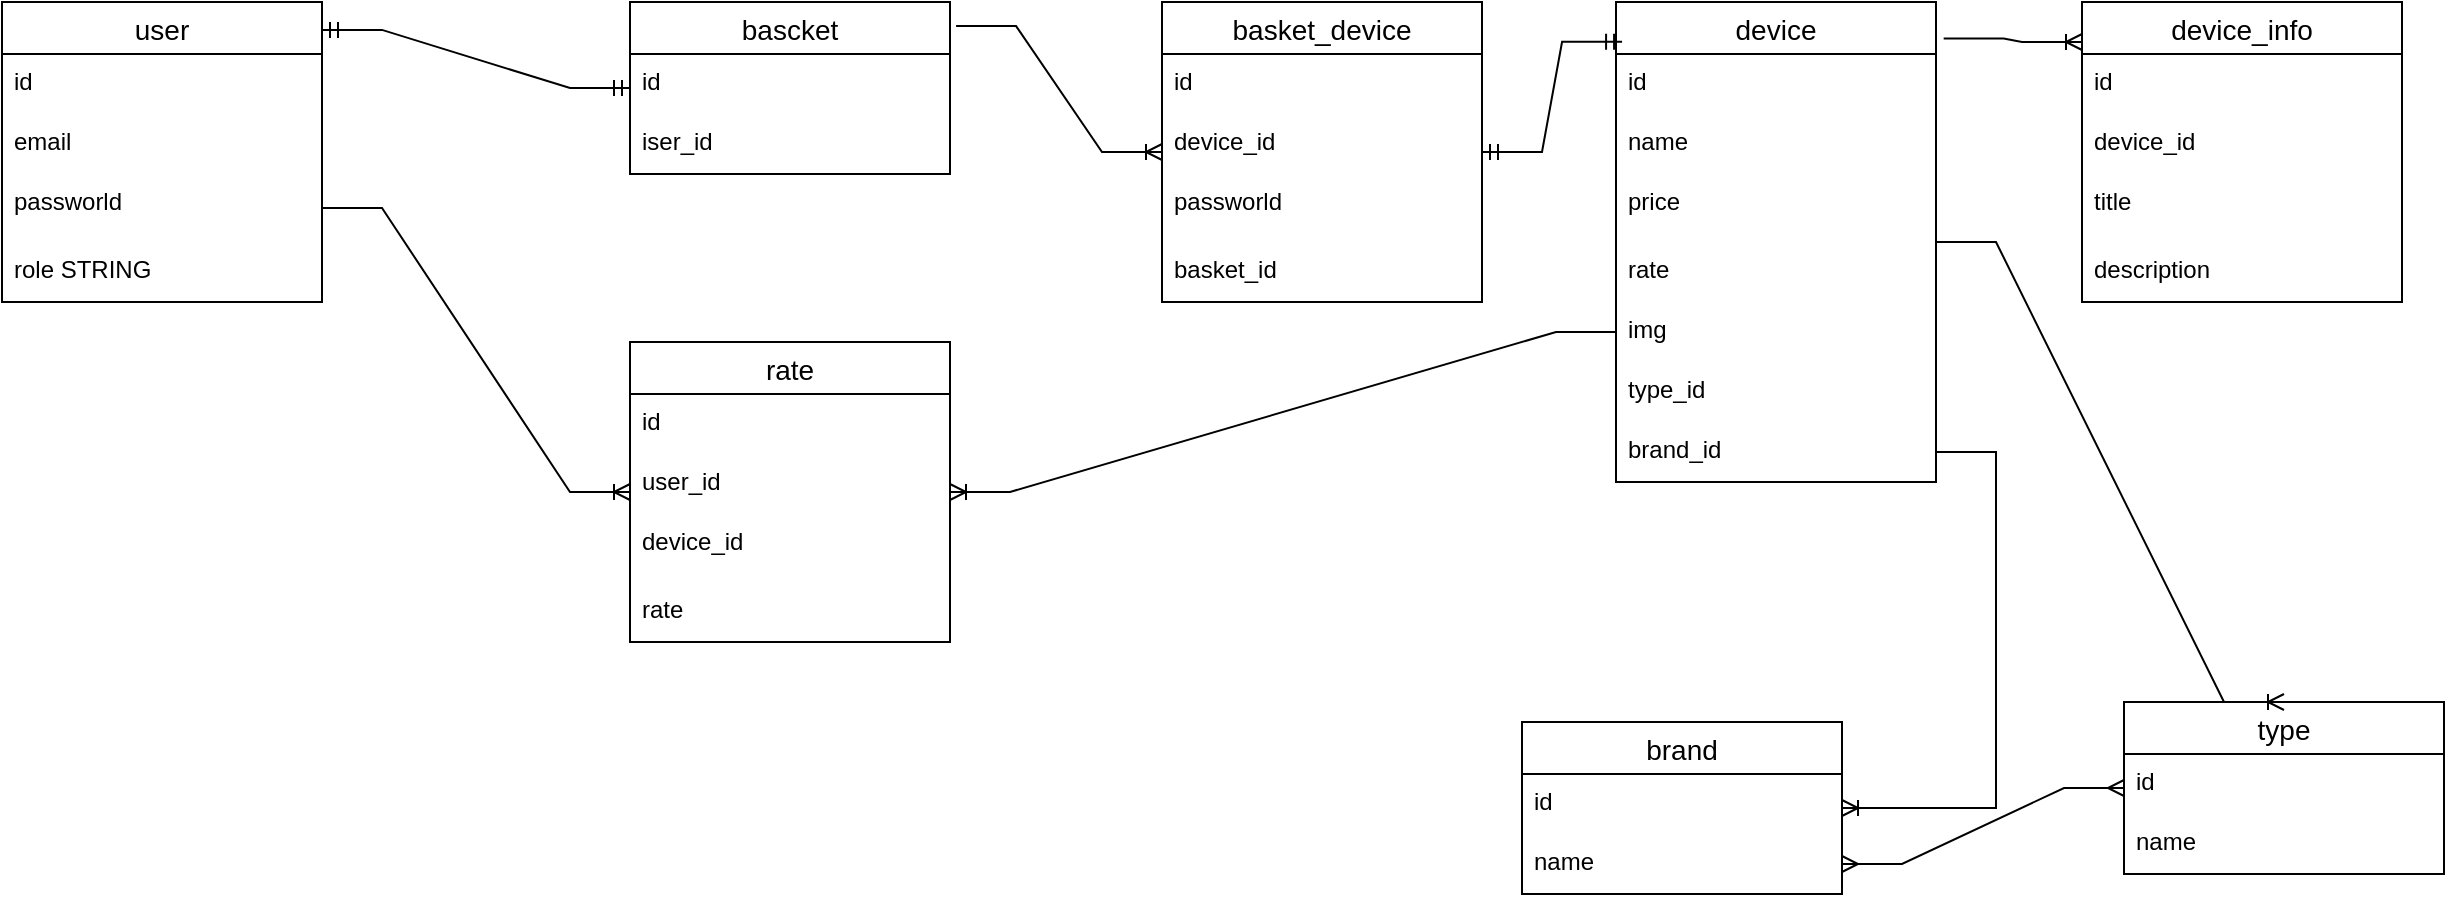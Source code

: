 <mxfile version="17.1.2" type="device"><diagram id="hZeRhW0D8goVzrU_EnbR" name="Page-1"><mxGraphModel dx="868" dy="462" grid="1" gridSize="10" guides="1" tooltips="1" connect="1" arrows="1" fold="1" page="1" pageScale="1" pageWidth="827" pageHeight="1169" math="0" shadow="0"><root><mxCell id="0"/><mxCell id="1" parent="0"/><mxCell id="SUFD0tpNF5tw418baIag-1" value="user" style="swimlane;fontStyle=0;childLayout=stackLayout;horizontal=1;startSize=26;horizontalStack=0;resizeParent=1;resizeParentMax=0;resizeLast=0;collapsible=1;marginBottom=0;align=center;fontSize=14;" vertex="1" parent="1"><mxGeometry x="20" y="200" width="160" height="150" as="geometry"/></mxCell><mxCell id="SUFD0tpNF5tw418baIag-2" value="id" style="text;strokeColor=none;fillColor=none;spacingLeft=4;spacingRight=4;overflow=hidden;rotatable=0;points=[[0,0.5],[1,0.5]];portConstraint=eastwest;fontSize=12;" vertex="1" parent="SUFD0tpNF5tw418baIag-1"><mxGeometry y="26" width="160" height="30" as="geometry"/></mxCell><mxCell id="SUFD0tpNF5tw418baIag-3" value="email" style="text;strokeColor=none;fillColor=none;spacingLeft=4;spacingRight=4;overflow=hidden;rotatable=0;points=[[0,0.5],[1,0.5]];portConstraint=eastwest;fontSize=12;" vertex="1" parent="SUFD0tpNF5tw418baIag-1"><mxGeometry y="56" width="160" height="30" as="geometry"/></mxCell><mxCell id="SUFD0tpNF5tw418baIag-5" value="passworld" style="text;strokeColor=none;fillColor=none;spacingLeft=4;spacingRight=4;overflow=hidden;rotatable=0;points=[[0,0.5],[1,0.5]];portConstraint=eastwest;fontSize=12;" vertex="1" parent="SUFD0tpNF5tw418baIag-1"><mxGeometry y="86" width="160" height="34" as="geometry"/></mxCell><mxCell id="SUFD0tpNF5tw418baIag-4" value="role STRING" style="text;strokeColor=none;fillColor=none;spacingLeft=4;spacingRight=4;overflow=hidden;rotatable=0;points=[[0,0.5],[1,0.5]];portConstraint=eastwest;fontSize=12;" vertex="1" parent="SUFD0tpNF5tw418baIag-1"><mxGeometry y="120" width="160" height="30" as="geometry"/></mxCell><mxCell id="SUFD0tpNF5tw418baIag-6" value="bascket" style="swimlane;fontStyle=0;childLayout=stackLayout;horizontal=1;startSize=26;horizontalStack=0;resizeParent=1;resizeParentMax=0;resizeLast=0;collapsible=1;marginBottom=0;align=center;fontSize=14;" vertex="1" parent="1"><mxGeometry x="334" y="200" width="160" height="86" as="geometry"/></mxCell><mxCell id="SUFD0tpNF5tw418baIag-7" value="id" style="text;strokeColor=none;fillColor=none;spacingLeft=4;spacingRight=4;overflow=hidden;rotatable=0;points=[[0,0.5],[1,0.5]];portConstraint=eastwest;fontSize=12;" vertex="1" parent="SUFD0tpNF5tw418baIag-6"><mxGeometry y="26" width="160" height="30" as="geometry"/></mxCell><mxCell id="SUFD0tpNF5tw418baIag-8" value="iser_id" style="text;strokeColor=none;fillColor=none;spacingLeft=4;spacingRight=4;overflow=hidden;rotatable=0;points=[[0,0.5],[1,0.5]];portConstraint=eastwest;fontSize=12;" vertex="1" parent="SUFD0tpNF5tw418baIag-6"><mxGeometry y="56" width="160" height="30" as="geometry"/></mxCell><mxCell id="SUFD0tpNF5tw418baIag-11" value="" style="edgeStyle=entityRelationEdgeStyle;fontSize=12;html=1;endArrow=ERmandOne;startArrow=ERmandOne;rounded=0;exitX=1;exitY=0.093;exitDx=0;exitDy=0;exitPerimeter=0;" edge="1" parent="1" source="SUFD0tpNF5tw418baIag-1" target="SUFD0tpNF5tw418baIag-6"><mxGeometry width="100" height="100" relative="1" as="geometry"><mxPoint x="314" y="370" as="sourcePoint"/><mxPoint x="414" y="270" as="targetPoint"/></mxGeometry></mxCell><mxCell id="SUFD0tpNF5tw418baIag-14" value="device" style="swimlane;fontStyle=0;childLayout=stackLayout;horizontal=1;startSize=26;horizontalStack=0;resizeParent=1;resizeParentMax=0;resizeLast=0;collapsible=1;marginBottom=0;align=center;fontSize=14;" vertex="1" parent="1"><mxGeometry x="827" y="200" width="160" height="240" as="geometry"/></mxCell><mxCell id="SUFD0tpNF5tw418baIag-15" value="id" style="text;strokeColor=none;fillColor=none;spacingLeft=4;spacingRight=4;overflow=hidden;rotatable=0;points=[[0,0.5],[1,0.5]];portConstraint=eastwest;fontSize=12;" vertex="1" parent="SUFD0tpNF5tw418baIag-14"><mxGeometry y="26" width="160" height="30" as="geometry"/></mxCell><mxCell id="SUFD0tpNF5tw418baIag-16" value="name" style="text;strokeColor=none;fillColor=none;spacingLeft=4;spacingRight=4;overflow=hidden;rotatable=0;points=[[0,0.5],[1,0.5]];portConstraint=eastwest;fontSize=12;" vertex="1" parent="SUFD0tpNF5tw418baIag-14"><mxGeometry y="56" width="160" height="30" as="geometry"/></mxCell><mxCell id="SUFD0tpNF5tw418baIag-17" value="price" style="text;strokeColor=none;fillColor=none;spacingLeft=4;spacingRight=4;overflow=hidden;rotatable=0;points=[[0,0.5],[1,0.5]];portConstraint=eastwest;fontSize=12;" vertex="1" parent="SUFD0tpNF5tw418baIag-14"><mxGeometry y="86" width="160" height="34" as="geometry"/></mxCell><mxCell id="SUFD0tpNF5tw418baIag-21" value="rate" style="text;strokeColor=none;fillColor=none;spacingLeft=4;spacingRight=4;overflow=hidden;rotatable=0;points=[[0,0.5],[1,0.5]];portConstraint=eastwest;fontSize=12;" vertex="1" parent="SUFD0tpNF5tw418baIag-14"><mxGeometry y="120" width="160" height="30" as="geometry"/></mxCell><mxCell id="SUFD0tpNF5tw418baIag-23" value="img" style="text;strokeColor=none;fillColor=none;spacingLeft=4;spacingRight=4;overflow=hidden;rotatable=0;points=[[0,0.5],[1,0.5]];portConstraint=eastwest;fontSize=12;" vertex="1" parent="SUFD0tpNF5tw418baIag-14"><mxGeometry y="150" width="160" height="30" as="geometry"/></mxCell><mxCell id="SUFD0tpNF5tw418baIag-24" value="type_id" style="text;strokeColor=none;fillColor=none;spacingLeft=4;spacingRight=4;overflow=hidden;rotatable=0;points=[[0,0.5],[1,0.5]];portConstraint=eastwest;fontSize=12;" vertex="1" parent="SUFD0tpNF5tw418baIag-14"><mxGeometry y="180" width="160" height="30" as="geometry"/></mxCell><mxCell id="SUFD0tpNF5tw418baIag-22" value="brand_id" style="text;strokeColor=none;fillColor=none;spacingLeft=4;spacingRight=4;overflow=hidden;rotatable=0;points=[[0,0.5],[1,0.5]];portConstraint=eastwest;fontSize=12;" vertex="1" parent="SUFD0tpNF5tw418baIag-14"><mxGeometry y="210" width="160" height="30" as="geometry"/></mxCell><mxCell id="SUFD0tpNF5tw418baIag-25" value="type" style="swimlane;fontStyle=0;childLayout=stackLayout;horizontal=1;startSize=26;horizontalStack=0;resizeParent=1;resizeParentMax=0;resizeLast=0;collapsible=1;marginBottom=0;align=center;fontSize=14;" vertex="1" parent="1"><mxGeometry x="1081" y="550" width="160" height="86" as="geometry"/></mxCell><mxCell id="SUFD0tpNF5tw418baIag-26" value="id" style="text;strokeColor=none;fillColor=none;spacingLeft=4;spacingRight=4;overflow=hidden;rotatable=0;points=[[0,0.5],[1,0.5]];portConstraint=eastwest;fontSize=12;" vertex="1" parent="SUFD0tpNF5tw418baIag-25"><mxGeometry y="26" width="160" height="30" as="geometry"/></mxCell><mxCell id="SUFD0tpNF5tw418baIag-27" value="name" style="text;strokeColor=none;fillColor=none;spacingLeft=4;spacingRight=4;overflow=hidden;rotatable=0;points=[[0,0.5],[1,0.5]];portConstraint=eastwest;fontSize=12;" vertex="1" parent="SUFD0tpNF5tw418baIag-25"><mxGeometry y="56" width="160" height="30" as="geometry"/></mxCell><mxCell id="SUFD0tpNF5tw418baIag-30" value="brand" style="swimlane;fontStyle=0;childLayout=stackLayout;horizontal=1;startSize=26;horizontalStack=0;resizeParent=1;resizeParentMax=0;resizeLast=0;collapsible=1;marginBottom=0;align=center;fontSize=14;" vertex="1" parent="1"><mxGeometry x="780" y="560" width="160" height="86" as="geometry"/></mxCell><mxCell id="SUFD0tpNF5tw418baIag-31" value="id" style="text;strokeColor=none;fillColor=none;spacingLeft=4;spacingRight=4;overflow=hidden;rotatable=0;points=[[0,0.5],[1,0.5]];portConstraint=eastwest;fontSize=12;" vertex="1" parent="SUFD0tpNF5tw418baIag-30"><mxGeometry y="26" width="160" height="30" as="geometry"/></mxCell><mxCell id="SUFD0tpNF5tw418baIag-32" value="name" style="text;strokeColor=none;fillColor=none;spacingLeft=4;spacingRight=4;overflow=hidden;rotatable=0;points=[[0,0.5],[1,0.5]];portConstraint=eastwest;fontSize=12;" vertex="1" parent="SUFD0tpNF5tw418baIag-30"><mxGeometry y="56" width="160" height="30" as="geometry"/></mxCell><mxCell id="SUFD0tpNF5tw418baIag-35" value="" style="edgeStyle=entityRelationEdgeStyle;fontSize=12;html=1;endArrow=ERoneToMany;rounded=0;entryX=0.5;entryY=0;entryDx=0;entryDy=0;" edge="1" parent="1" source="SUFD0tpNF5tw418baIag-14" target="SUFD0tpNF5tw418baIag-25"><mxGeometry width="100" height="100" relative="1" as="geometry"><mxPoint x="210" y="460" as="sourcePoint"/><mxPoint x="340" y="463" as="targetPoint"/></mxGeometry></mxCell><mxCell id="SUFD0tpNF5tw418baIag-36" value="" style="edgeStyle=entityRelationEdgeStyle;fontSize=12;html=1;endArrow=ERoneToMany;rounded=0;" edge="1" parent="1" source="SUFD0tpNF5tw418baIag-22" target="SUFD0tpNF5tw418baIag-30"><mxGeometry width="100" height="100" relative="1" as="geometry"><mxPoint x="360" y="490" as="sourcePoint"/><mxPoint x="760" y="580" as="targetPoint"/></mxGeometry></mxCell><mxCell id="SUFD0tpNF5tw418baIag-37" value="" style="edgeStyle=entityRelationEdgeStyle;fontSize=12;html=1;endArrow=ERmany;startArrow=ERmany;rounded=0;exitX=1;exitY=0.5;exitDx=0;exitDy=0;" edge="1" parent="1" source="SUFD0tpNF5tw418baIag-32" target="SUFD0tpNF5tw418baIag-25"><mxGeometry width="100" height="100" relative="1" as="geometry"><mxPoint x="400" y="580" as="sourcePoint"/><mxPoint x="450" y="530" as="targetPoint"/></mxGeometry></mxCell><mxCell id="SUFD0tpNF5tw418baIag-38" value="device_info" style="swimlane;fontStyle=0;childLayout=stackLayout;horizontal=1;startSize=26;horizontalStack=0;resizeParent=1;resizeParentMax=0;resizeLast=0;collapsible=1;marginBottom=0;align=center;fontSize=14;" vertex="1" parent="1"><mxGeometry x="1060" y="200" width="160" height="150" as="geometry"/></mxCell><mxCell id="SUFD0tpNF5tw418baIag-39" value="id" style="text;strokeColor=none;fillColor=none;spacingLeft=4;spacingRight=4;overflow=hidden;rotatable=0;points=[[0,0.5],[1,0.5]];portConstraint=eastwest;fontSize=12;" vertex="1" parent="SUFD0tpNF5tw418baIag-38"><mxGeometry y="26" width="160" height="30" as="geometry"/></mxCell><mxCell id="SUFD0tpNF5tw418baIag-40" value="device_id" style="text;strokeColor=none;fillColor=none;spacingLeft=4;spacingRight=4;overflow=hidden;rotatable=0;points=[[0,0.5],[1,0.5]];portConstraint=eastwest;fontSize=12;" vertex="1" parent="SUFD0tpNF5tw418baIag-38"><mxGeometry y="56" width="160" height="30" as="geometry"/></mxCell><mxCell id="SUFD0tpNF5tw418baIag-41" value="title" style="text;strokeColor=none;fillColor=none;spacingLeft=4;spacingRight=4;overflow=hidden;rotatable=0;points=[[0,0.5],[1,0.5]];portConstraint=eastwest;fontSize=12;" vertex="1" parent="SUFD0tpNF5tw418baIag-38"><mxGeometry y="86" width="160" height="34" as="geometry"/></mxCell><mxCell id="SUFD0tpNF5tw418baIag-42" value="description" style="text;strokeColor=none;fillColor=none;spacingLeft=4;spacingRight=4;overflow=hidden;rotatable=0;points=[[0,0.5],[1,0.5]];portConstraint=eastwest;fontSize=12;" vertex="1" parent="SUFD0tpNF5tw418baIag-38"><mxGeometry y="120" width="160" height="30" as="geometry"/></mxCell><mxCell id="SUFD0tpNF5tw418baIag-43" value="" style="edgeStyle=entityRelationEdgeStyle;fontSize=12;html=1;endArrow=ERoneToMany;rounded=0;exitX=1.024;exitY=0.076;exitDx=0;exitDy=0;exitPerimeter=0;" edge="1" parent="1" source="SUFD0tpNF5tw418baIag-14"><mxGeometry width="100" height="100" relative="1" as="geometry"><mxPoint x="360" y="690" as="sourcePoint"/><mxPoint x="1060" y="220" as="targetPoint"/></mxGeometry></mxCell><mxCell id="SUFD0tpNF5tw418baIag-44" value="basket_device" style="swimlane;fontStyle=0;childLayout=stackLayout;horizontal=1;startSize=26;horizontalStack=0;resizeParent=1;resizeParentMax=0;resizeLast=0;collapsible=1;marginBottom=0;align=center;fontSize=14;" vertex="1" parent="1"><mxGeometry x="600" y="200" width="160" height="150" as="geometry"/></mxCell><mxCell id="SUFD0tpNF5tw418baIag-45" value="id" style="text;strokeColor=none;fillColor=none;spacingLeft=4;spacingRight=4;overflow=hidden;rotatable=0;points=[[0,0.5],[1,0.5]];portConstraint=eastwest;fontSize=12;" vertex="1" parent="SUFD0tpNF5tw418baIag-44"><mxGeometry y="26" width="160" height="30" as="geometry"/></mxCell><mxCell id="SUFD0tpNF5tw418baIag-46" value="device_id" style="text;strokeColor=none;fillColor=none;spacingLeft=4;spacingRight=4;overflow=hidden;rotatable=0;points=[[0,0.5],[1,0.5]];portConstraint=eastwest;fontSize=12;" vertex="1" parent="SUFD0tpNF5tw418baIag-44"><mxGeometry y="56" width="160" height="30" as="geometry"/></mxCell><mxCell id="SUFD0tpNF5tw418baIag-47" value="passworld" style="text;strokeColor=none;fillColor=none;spacingLeft=4;spacingRight=4;overflow=hidden;rotatable=0;points=[[0,0.5],[1,0.5]];portConstraint=eastwest;fontSize=12;" vertex="1" parent="SUFD0tpNF5tw418baIag-44"><mxGeometry y="86" width="160" height="34" as="geometry"/></mxCell><mxCell id="SUFD0tpNF5tw418baIag-48" value="basket_id" style="text;strokeColor=none;fillColor=none;spacingLeft=4;spacingRight=4;overflow=hidden;rotatable=0;points=[[0,0.5],[1,0.5]];portConstraint=eastwest;fontSize=12;" vertex="1" parent="SUFD0tpNF5tw418baIag-44"><mxGeometry y="120" width="160" height="30" as="geometry"/></mxCell><mxCell id="SUFD0tpNF5tw418baIag-49" value="" style="edgeStyle=entityRelationEdgeStyle;fontSize=12;html=1;endArrow=ERoneToMany;rounded=0;exitX=1.019;exitY=0.14;exitDx=0;exitDy=0;exitPerimeter=0;" edge="1" parent="1" source="SUFD0tpNF5tw418baIag-6" target="SUFD0tpNF5tw418baIag-44"><mxGeometry width="100" height="100" relative="1" as="geometry"><mxPoint x="360" y="390" as="sourcePoint"/><mxPoint x="460" y="290" as="targetPoint"/></mxGeometry></mxCell><mxCell id="SUFD0tpNF5tw418baIag-50" value="" style="edgeStyle=entityRelationEdgeStyle;fontSize=12;html=1;endArrow=ERmandOne;startArrow=ERmandOne;rounded=0;exitX=0.019;exitY=0.083;exitDx=0;exitDy=0;exitPerimeter=0;" edge="1" parent="1" source="SUFD0tpNF5tw418baIag-14" target="SUFD0tpNF5tw418baIag-44"><mxGeometry width="100" height="100" relative="1" as="geometry"><mxPoint x="380" y="390" as="sourcePoint"/><mxPoint x="480" y="290" as="targetPoint"/></mxGeometry></mxCell><mxCell id="SUFD0tpNF5tw418baIag-52" value="rate" style="swimlane;fontStyle=0;childLayout=stackLayout;horizontal=1;startSize=26;horizontalStack=0;resizeParent=1;resizeParentMax=0;resizeLast=0;collapsible=1;marginBottom=0;align=center;fontSize=14;" vertex="1" parent="1"><mxGeometry x="334" y="370" width="160" height="150" as="geometry"/></mxCell><mxCell id="SUFD0tpNF5tw418baIag-53" value="id" style="text;strokeColor=none;fillColor=none;spacingLeft=4;spacingRight=4;overflow=hidden;rotatable=0;points=[[0,0.5],[1,0.5]];portConstraint=eastwest;fontSize=12;" vertex="1" parent="SUFD0tpNF5tw418baIag-52"><mxGeometry y="26" width="160" height="30" as="geometry"/></mxCell><mxCell id="SUFD0tpNF5tw418baIag-54" value="user_id" style="text;strokeColor=none;fillColor=none;spacingLeft=4;spacingRight=4;overflow=hidden;rotatable=0;points=[[0,0.5],[1,0.5]];portConstraint=eastwest;fontSize=12;" vertex="1" parent="SUFD0tpNF5tw418baIag-52"><mxGeometry y="56" width="160" height="30" as="geometry"/></mxCell><mxCell id="SUFD0tpNF5tw418baIag-55" value="device_id" style="text;strokeColor=none;fillColor=none;spacingLeft=4;spacingRight=4;overflow=hidden;rotatable=0;points=[[0,0.5],[1,0.5]];portConstraint=eastwest;fontSize=12;" vertex="1" parent="SUFD0tpNF5tw418baIag-52"><mxGeometry y="86" width="160" height="34" as="geometry"/></mxCell><mxCell id="SUFD0tpNF5tw418baIag-56" value="rate" style="text;strokeColor=none;fillColor=none;spacingLeft=4;spacingRight=4;overflow=hidden;rotatable=0;points=[[0,0.5],[1,0.5]];portConstraint=eastwest;fontSize=12;" vertex="1" parent="SUFD0tpNF5tw418baIag-52"><mxGeometry y="120" width="160" height="30" as="geometry"/></mxCell><mxCell id="SUFD0tpNF5tw418baIag-57" value="" style="edgeStyle=entityRelationEdgeStyle;fontSize=12;html=1;endArrow=ERoneToMany;rounded=0;" edge="1" parent="1" source="SUFD0tpNF5tw418baIag-5" target="SUFD0tpNF5tw418baIag-52"><mxGeometry width="100" height="100" relative="1" as="geometry"><mxPoint x="330" y="460" as="sourcePoint"/><mxPoint x="490" y="420" as="targetPoint"/></mxGeometry></mxCell><mxCell id="SUFD0tpNF5tw418baIag-58" value="" style="edgeStyle=entityRelationEdgeStyle;fontSize=12;html=1;endArrow=ERoneToMany;rounded=0;exitX=0;exitY=0.5;exitDx=0;exitDy=0;" edge="1" parent="1" source="SUFD0tpNF5tw418baIag-23" target="SUFD0tpNF5tw418baIag-52"><mxGeometry width="100" height="100" relative="1" as="geometry"><mxPoint x="510" y="310" as="sourcePoint"/><mxPoint x="430" y="360" as="targetPoint"/></mxGeometry></mxCell></root></mxGraphModel></diagram></mxfile>